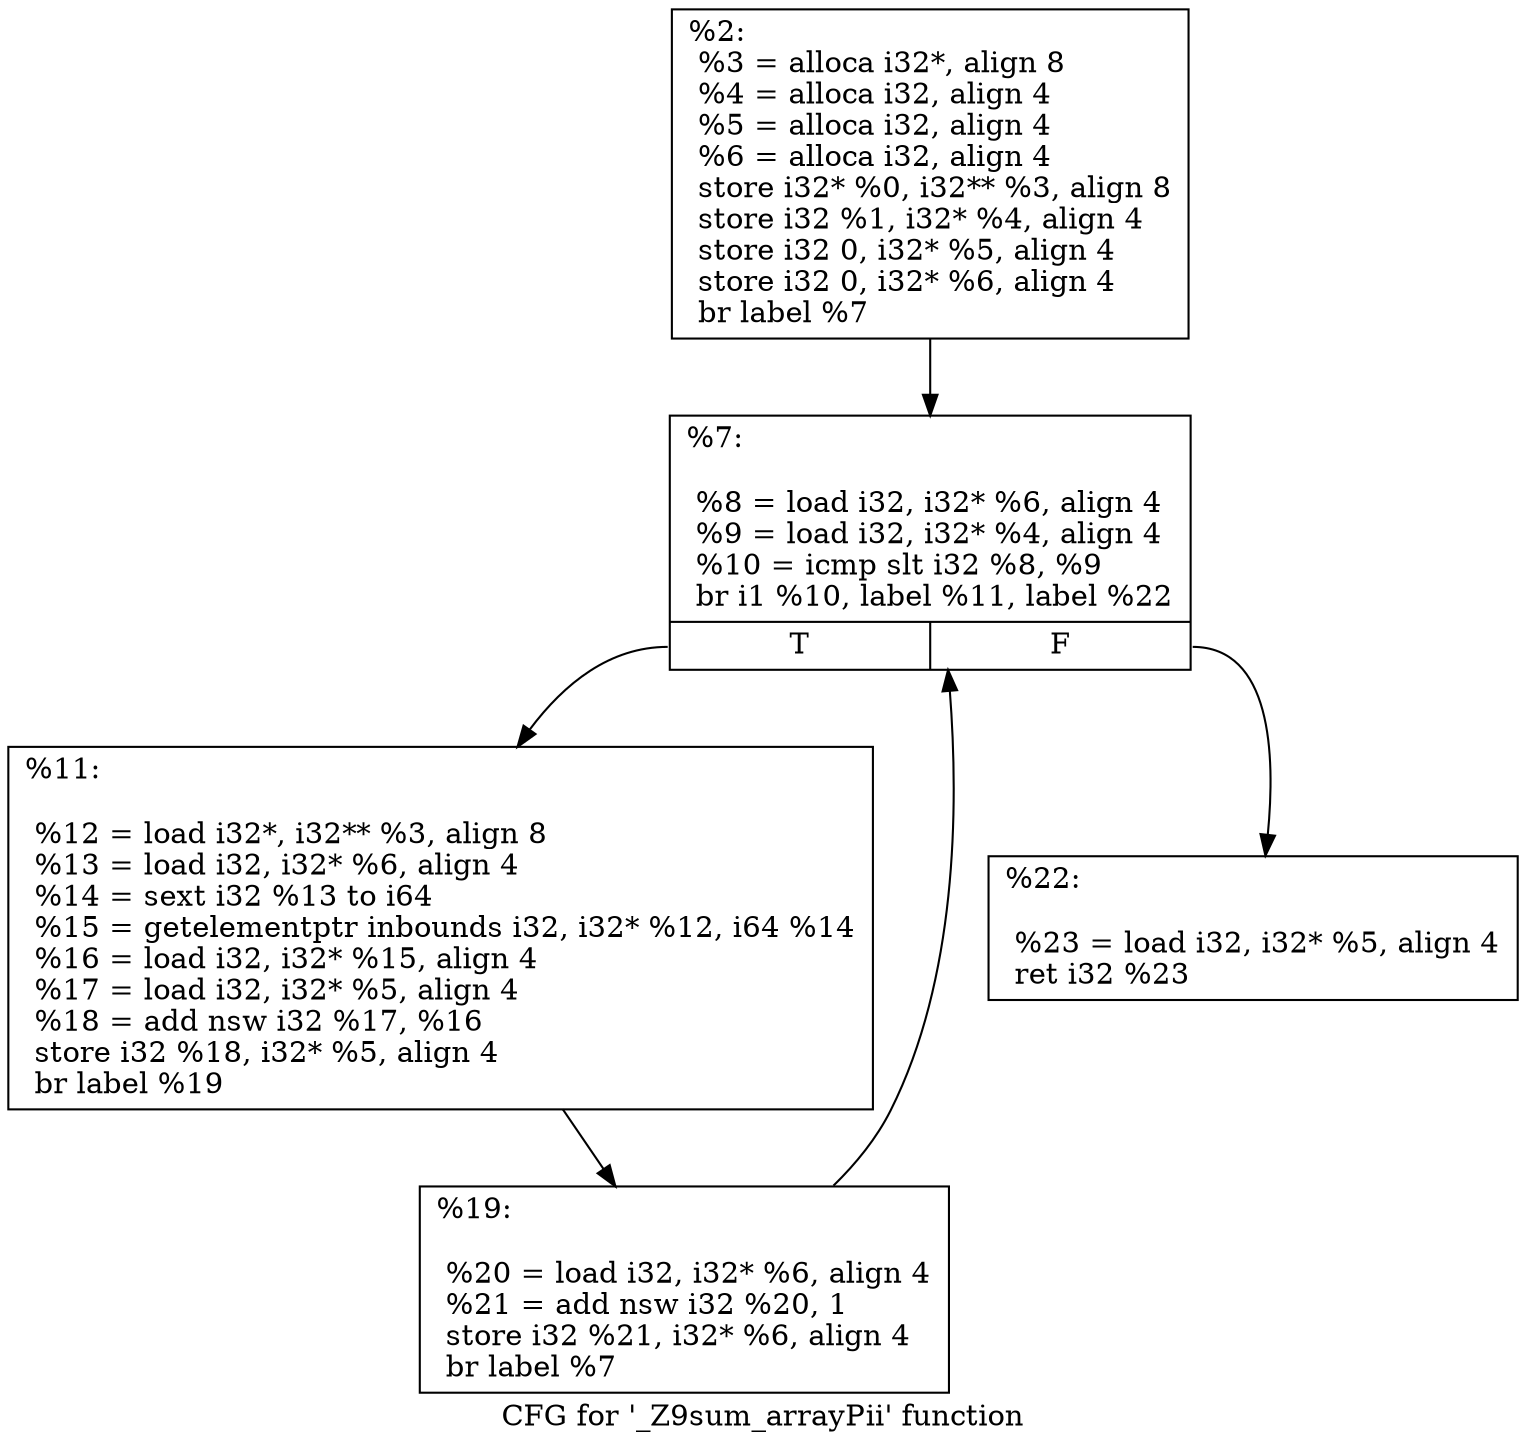digraph "CFG for '_Z9sum_arrayPii' function" {
	label="CFG for '_Z9sum_arrayPii' function";

	Node0x556fed31aff0 [shape=record,label="{%2:\l  %3 = alloca i32*, align 8\l  %4 = alloca i32, align 4\l  %5 = alloca i32, align 4\l  %6 = alloca i32, align 4\l  store i32* %0, i32** %3, align 8\l  store i32 %1, i32* %4, align 4\l  store i32 0, i32* %5, align 4\l  store i32 0, i32* %6, align 4\l  br label %7\l}"];
	Node0x556fed31aff0 -> Node0x556fed31b480;
	Node0x556fed31b480 [shape=record,label="{%7:\l\l  %8 = load i32, i32* %6, align 4\l  %9 = load i32, i32* %4, align 4\l  %10 = icmp slt i32 %8, %9\l  br i1 %10, label %11, label %22\l|{<s0>T|<s1>F}}"];
	Node0x556fed31b480:s0 -> Node0x556fed31b170;
	Node0x556fed31b480:s1 -> Node0x556fed31b6f0;
	Node0x556fed31b170 [shape=record,label="{%11:\l\l  %12 = load i32*, i32** %3, align 8\l  %13 = load i32, i32* %6, align 4\l  %14 = sext i32 %13 to i64\l  %15 = getelementptr inbounds i32, i32* %12, i64 %14\l  %16 = load i32, i32* %15, align 4\l  %17 = load i32, i32* %5, align 4\l  %18 = add nsw i32 %17, %16\l  store i32 %18, i32* %5, align 4\l  br label %19\l}"];
	Node0x556fed31b170 -> Node0x556fed31bb60;
	Node0x556fed31bb60 [shape=record,label="{%19:\l\l  %20 = load i32, i32* %6, align 4\l  %21 = add nsw i32 %20, 1\l  store i32 %21, i32* %6, align 4\l  br label %7\l}"];
	Node0x556fed31bb60 -> Node0x556fed31b480;
	Node0x556fed31b6f0 [shape=record,label="{%22:\l\l  %23 = load i32, i32* %5, align 4\l  ret i32 %23\l}"];
}
